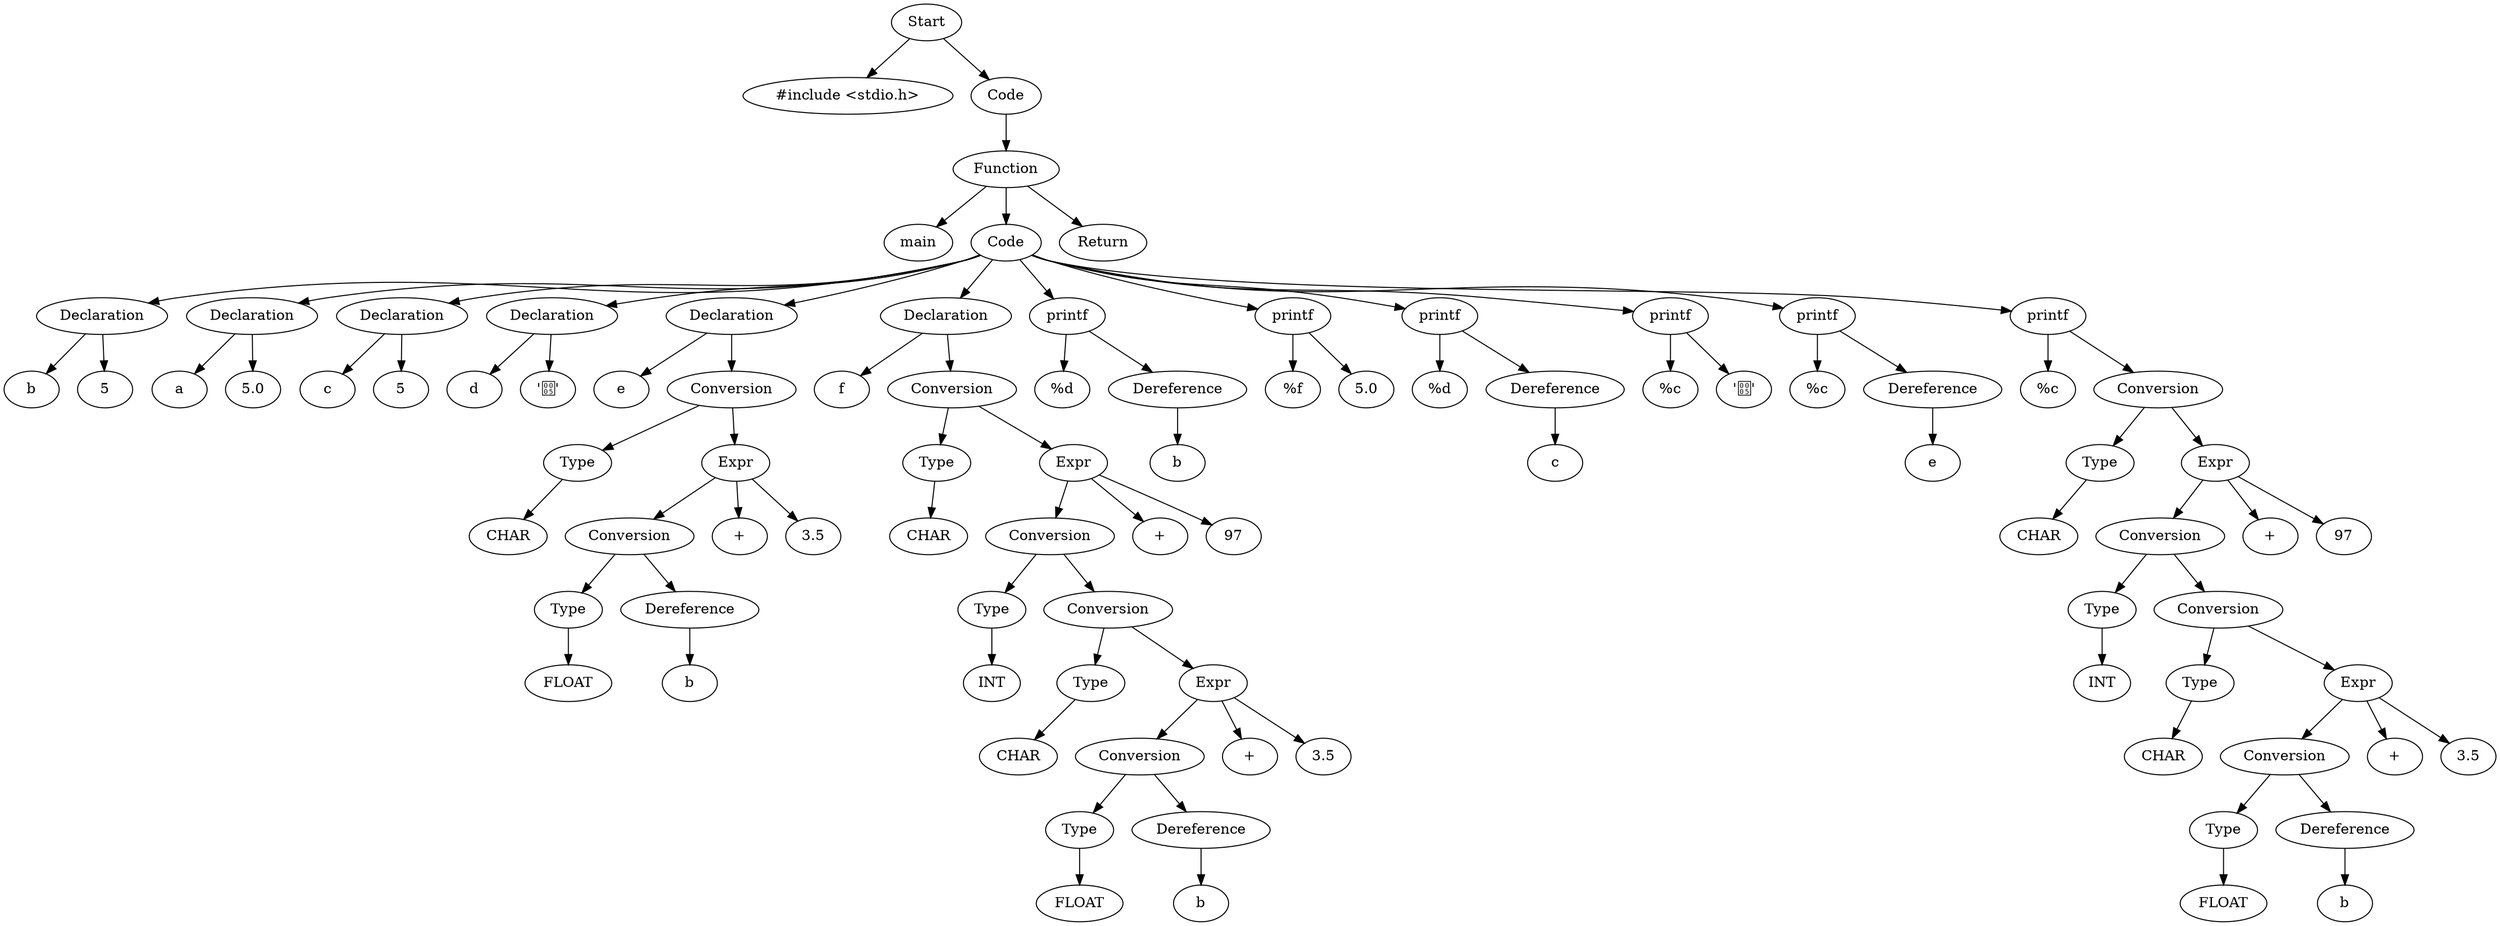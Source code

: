 digraph AST {
  "127805889291664" [label="Start"];
  "127805889291664" -> "127805889292576";
  "127805889291664" -> "127805889283936";
  "127805889292576" [label="#include <stdio.h>"];
  "127805889283936" [label="Code"];
  "127805889283936" -> "127805889293440";
  "127805889293440" [label="Function"];
  "127805889293440" -> "127805889288640";
  "127805889293440" -> "127805889282880";
  "127805889293440" -> "127805889284080";
  "127805889288640" [label="main"];
  "127805889282880" [label="Code"];
  "127805889282880" -> "127805889284800";
  "127805889282880" -> "127805889282832";
  "127805889282880" -> "127805889289888";
  "127805889282880" -> "127805889287008";
  "127805889282880" -> "127805889283120";
  "127805889282880" -> "127805889293296";
  "127805889282880" -> "127805889293968";
  "127805889282880" -> "127805889287680";
  "127805889282880" -> "127805889291568";
  "127805889282880" -> "127805889293728";
  "127805889282880" -> "127805889289504";
  "127805889282880" -> "127805889293344";
  "127805889284800" [label="Declaration"];
  "127805889284800" -> "127805889285616";
  "127805889284800" -> "127805889285856";
  "127805889285616" [label="b"];
  "127805889285856" [label="5"];
  "127805889282832" [label="Declaration"];
  "127805889282832" -> "127805889286624";
  "127805889282832" -> "127805889289840";
  "127805889286624" [label="a"];
  "127805889289840" [label="5.0"];
  "127805889289888" [label="Declaration"];
  "127805889289888" -> "127805889285712";
  "127805889289888" -> "127805889290464";
  "127805889285712" [label="c"];
  "127805889290464" [label="5"];
  "127805889287008" [label="Declaration"];
  "127805889287008" -> "127805889290944";
  "127805889287008" -> "127805889286192";
  "127805889290944" [label="d"];
  "127805889286192" [label="''"];
  "127805889283120" [label="Declaration"];
  "127805889283120" -> "127805889282112";
  "127805889283120" -> "127805889293584";
  "127805889282112" [label="e"];
  "127805889293584" [label="Conversion"];
  "127805889293584" -> "127805889286768";
  "127805889293584" -> "127805889290560";
  "127805889286768" [label="Type"];
  "127805889286768" -> "127805889286672";
  "127805889286672" [label="CHAR"];
  "127805889290560" [label="Expr"];
  "127805889290560" -> "127805889287296";
  "127805889290560" -> "127805889291424";
  "127805889290560" -> "127805889289216";
  "127805889287296" [label="Conversion"];
  "127805889287296" -> "127805889294112";
  "127805889287296" -> "127805889294304";
  "127805889294112" [label="Type"];
  "127805889294112" -> "127805889282544";
  "127805889282544" [label="FLOAT"];
  "127805889294304" [label="Dereference"];
  "127805889294304" -> "127805889284416";
  "127805889284416" [label="b"];
  "127805889291424" [label="+"];
  "127805889289216" [label="3.5"];
  "127805889293296" [label="Declaration"];
  "127805889293296" -> "127805889291952";
  "127805889293296" -> "127805889286384";
  "127805889291952" [label="f"];
  "127805889286384" [label="Conversion"];
  "127805889286384" -> "127805889286240";
  "127805889286384" -> "127805889284608";
  "127805889286240" [label="Type"];
  "127805889286240" -> "127805889292528";
  "127805889292528" [label="CHAR"];
  "127805889284608" [label="Expr"];
  "127805889284608" -> "127805889285280";
  "127805889284608" -> "127805889287776";
  "127805889284608" -> "127805889291472";
  "127805889285280" [label="Conversion"];
  "127805889285280" -> "127805889290608";
  "127805889285280" -> "127805889288208";
  "127805889290608" [label="Type"];
  "127805889290608" -> "127805889289264";
  "127805889289264" [label="INT"];
  "127805889288208" [label="Conversion"];
  "127805889288208" -> "127805889292192";
  "127805889288208" -> "127805889298048";
  "127805889292192" [label="Type"];
  "127805889292192" -> "127805889285664";
  "127805889285664" [label="CHAR"];
  "127805889298048" [label="Expr"];
  "127805889298048" -> "127805889297520";
  "127805889298048" -> "127805889298384";
  "127805889298048" -> "127805889364080";
  "127805889297520" [label="Conversion"];
  "127805889297520" -> "127805889298000";
  "127805889297520" -> "127805889290032";
  "127805889298000" [label="Type"];
  "127805889298000" -> "127805889298240";
  "127805889298240" [label="FLOAT"];
  "127805889290032" [label="Dereference"];
  "127805889290032" -> "127805889288688";
  "127805889288688" [label="b"];
  "127805889298384" [label="+"];
  "127805889364080" [label="3.5"];
  "127805889287776" [label="+"];
  "127805889291472" [label="97"];
  "127805889293968" [label="printf"];
  "127805889293968" -> "127805889294688";
  "127805889293968" -> "127805889289552";
  "127805889294688" [label="%d"];
  "127805889289552" [label="Dereference"];
  "127805889289552" -> "127805889292672";
  "127805889292672" [label="b"];
  "127805889287680" [label="printf"];
  "127805889287680" -> "127805889294736";
  "127805889287680" -> "127805889291520";
  "127805889294736" [label="%f"];
  "127805889291520" [label="5.0"];
  "127805889291568" [label="printf"];
  "127805889291568" -> "127805889294784";
  "127805889291568" -> "127805889288976";
  "127805889294784" [label="%d"];
  "127805889288976" [label="Dereference"];
  "127805889288976" -> "127805889283408";
  "127805889283408" [label="c"];
  "127805889293728" [label="printf"];
  "127805889293728" -> "127805889294832";
  "127805889293728" -> "127805889293056";
  "127805889294832" [label="%c"];
  "127805889293056" [label="''"];
  "127805889289504" [label="printf"];
  "127805889289504" -> "127805889294880";
  "127805889289504" -> "127805889288304";
  "127805889294880" [label="%c"];
  "127805889288304" [label="Dereference"];
  "127805889288304" -> "127805889287392";
  "127805889287392" [label="e"];
  "127805889293344" [label="printf"];
  "127805889293344" -> "127805889294928";
  "127805889293344" -> "127805889284128";
  "127805889294928" [label="%c"];
  "127805889284128" [label="Conversion"];
  "127805889284128" -> "127805889289168";
  "127805889284128" -> "127805889285472";
  "127805889289168" [label="Type"];
  "127805889289168" -> "127805889293536";
  "127805889293536" [label="CHAR"];
  "127805889285472" [label="Expr"];
  "127805889285472" -> "127805889365424";
  "127805889285472" -> "127805889372192";
  "127805889285472" -> "127805889372576";
  "127805889365424" [label="Conversion"];
  "127805889365424" -> "127805889372480";
  "127805889365424" -> "127805889372624";
  "127805889372480" [label="Type"];
  "127805889372480" -> "127805889372720";
  "127805889372720" [label="INT"];
  "127805889372624" [label="Conversion"];
  "127805889372624" -> "127805889372912";
  "127805889372624" -> "127805889396896";
  "127805889372912" [label="Type"];
  "127805889372912" -> "127805889373152";
  "127805889373152" [label="CHAR"];
  "127805889396896" [label="Expr"];
  "127805889396896" -> "127805889379920";
  "127805889396896" -> "127805889397232";
  "127805889396896" -> "127805889397328";
  "127805889379920" [label="Conversion"];
  "127805889379920" -> "127805889396848";
  "127805889379920" -> "127805889374448";
  "127805889396848" [label="Type"];
  "127805889396848" -> "127805889397088";
  "127805889397088" [label="FLOAT"];
  "127805889374448" [label="Dereference"];
  "127805889374448" -> "127805889373968";
  "127805889373968" [label="b"];
  "127805889397232" [label="+"];
  "127805889397328" [label="3.5"];
  "127805889372192" [label="+"];
  "127805889372576" [label="97"];
  "127805889284080" [label="Return"];
}
